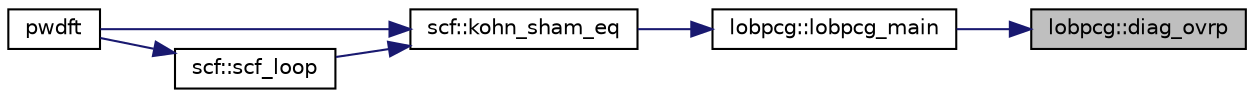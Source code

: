 digraph "lobpcg::diag_ovrp"
{
 // LATEX_PDF_SIZE
  edge [fontname="Helvetica",fontsize="10",labelfontname="Helvetica",labelfontsize="10"];
  node [fontname="Helvetica",fontsize="10",shape=record];
  rankdir="RL";
  Node1 [label="lobpcg::diag_ovrp",height=0.2,width=0.4,color="black", fillcolor="grey75", style="filled", fontcolor="black",tooltip=" "];
  Node1 -> Node2 [dir="back",color="midnightblue",fontsize="10",style="solid",fontname="Helvetica"];
  Node2 [label="lobpcg::lobpcg_main",height=0.2,width=0.4,color="black", fillcolor="white", style="filled",URL="$namespacelobpcg.html#aca0bdeba8ce13a16452a78b72c601fc7",tooltip=" "];
  Node2 -> Node3 [dir="back",color="midnightblue",fontsize="10",style="solid",fontname="Helvetica"];
  Node3 [label="scf::kohn_sham_eq",height=0.2,width=0.4,color="black", fillcolor="white", style="filled",URL="$namespacescf.html#a80161e4666bf654ff41c0ad5510f0641",tooltip=" "];
  Node3 -> Node4 [dir="back",color="midnightblue",fontsize="10",style="solid",fontname="Helvetica"];
  Node4 [label="pwdft",height=0.2,width=0.4,color="black", fillcolor="white", style="filled",URL="$pwdft_8_f90.html#a676d884bb05028d628a63337b149182e",tooltip=" "];
  Node3 -> Node5 [dir="back",color="midnightblue",fontsize="10",style="solid",fontname="Helvetica"];
  Node5 [label="scf::scf_loop",height=0.2,width=0.4,color="black", fillcolor="white", style="filled",URL="$namespacescf.html#ab2a6afb38024f53beb2371ef1d7163a1",tooltip=" "];
  Node5 -> Node4 [dir="back",color="midnightblue",fontsize="10",style="solid",fontname="Helvetica"];
}
